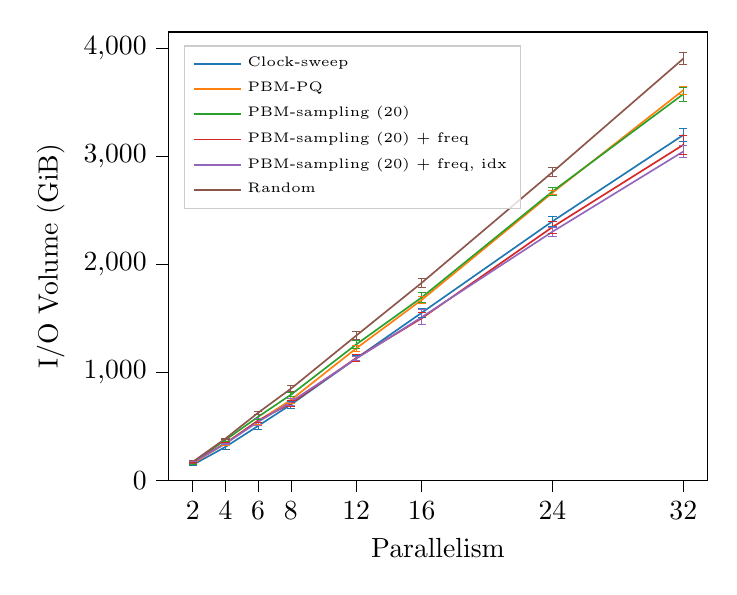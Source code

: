 % This file was created with tikzplotlib v0.10.1.
\begin{tikzpicture}

\definecolor{crimson2143940}{RGB}{214,39,40}
\definecolor{darkgray176}{RGB}{176,176,176}
\definecolor{darkorange25512714}{RGB}{255,127,14}
\definecolor{forestgreen4416044}{RGB}{44,160,44}
\definecolor{lightgray204}{RGB}{204,204,204}
\definecolor{mediumpurple148103189}{RGB}{148,103,189}
\definecolor{sienna1408675}{RGB}{140,86,75}
\definecolor{steelblue31119180}{RGB}{31,119,180}

\begin{axis}[
legend cell align={left},
legend style={
  font=\tiny,
  fill opacity=0.8,
  draw opacity=1,
  text opacity=1,
  at={(0.03,0.97)},
  anchor=north west,
  draw=lightgray204
},
tick align=outside,
tick pos=left,
%title={IO volume vs parallelism - TPCH},
x grid style={darkgray176},
xlabel={Parallelism},
xtick=data,
xmin=0.5, xmax=33.5,
xtick style={color=black},
y grid style={darkgray176},
ylabel={I/O Volume (GiB)},
ymin=0, ymax=4152.746,
ytick style={color=black}
]
\path [draw=steelblue31119180, line width=0.3px]
(axis cs:2,134.419)
--(axis cs:2,151.47);

\path [draw=steelblue31119180, line width=0.3px]
(axis cs:4,289.435)
--(axis cs:4,329.703);

\path [draw=steelblue31119180, line width=0.3px]
(axis cs:6,470.981)
--(axis cs:6,537.788);

\path [draw=steelblue31119180, line width=0.3px]
(axis cs:8,669.011)
--(axis cs:8,733.547);

\path [draw=steelblue31119180, line width=0.3px]
(axis cs:12,1106.316)
--(axis cs:12,1153.194);

\path [draw=steelblue31119180, line width=0.3px]
(axis cs:16,1511.205)
--(axis cs:16,1593.091);

\path [draw=steelblue31119180, line width=0.3px]
(axis cs:24,2356.254)
--(axis cs:24,2442.354);

\path [draw=steelblue31119180, line width=0.3px]
(axis cs:32,3136.751)
--(axis cs:32,3260.967);

\addplot [line width=0.3px, steelblue31119180, mark=-, mark size=1.5, mark options={solid}, only marks, forget plot]
table {%
2 134.419
4 289.435
6 470.981
8 669.011
12 1106.316
16 1511.205
24 2356.254
32 3136.751
};
\addplot [line width=0.3px, steelblue31119180, mark=-, mark size=1.5, mark options={solid}, only marks, forget plot]
table {%
2 151.47
4 329.703
6 537.788
8 733.547
12 1153.194
16 1593.091
24 2442.354
32 3260.967
};
\path [draw=darkorange25512714, line width=0.3px]
(axis cs:2,144.341)
--(axis cs:2,163.905);

\path [draw=darkorange25512714, line width=0.3px]
(axis cs:4,325.404)
--(axis cs:4,364.387);

\path [draw=darkorange25512714, line width=0.3px]
(axis cs:6,522.017)
--(axis cs:6,575.893);

\path [draw=darkorange25512714, line width=0.3px]
(axis cs:8,710.635)
--(axis cs:8,777.881);

\path [draw=darkorange25512714, line width=0.3px]
(axis cs:12,1192.696)
--(axis cs:12,1252.455);

\path [draw=darkorange25512714, line width=0.3px]
(axis cs:16,1635.461)
--(axis cs:16,1706.52);

\path [draw=darkorange25512714, line width=0.3px]
(axis cs:24,2645.243)
--(axis cs:24,2682.903);

\path [draw=darkorange25512714, line width=0.3px]
(axis cs:32,3573.978)
--(axis cs:32,3653.337);

\addplot [line width=0.3px, darkorange25512714, mark=-, mark size=1.5, mark options={solid}, only marks, forget plot]
table {%
2 144.341
4 325.404
6 522.017
8 710.635
12 1192.696
16 1635.461
24 2645.243
32 3573.978
};
\addplot [line width=0.3px, darkorange25512714, mark=-, mark size=1.5, mark options={solid}, only marks, forget plot]
table {%
2 163.905
4 364.387
6 575.893
8 777.881
12 1252.455
16 1706.52
24 2682.903
32 3653.337
};
\path [draw=forestgreen4416044, line width=0.3px]
(axis cs:2,152.054)
--(axis cs:2,178.685);

\path [draw=forestgreen4416044, line width=0.3px]
(axis cs:4,362.727)
--(axis cs:4,384.526);

\path [draw=forestgreen4416044, line width=0.3px]
(axis cs:6,567.586)
--(axis cs:6,609.718);

\path [draw=forestgreen4416044, line width=0.3px]
(axis cs:8,773.712)
--(axis cs:8,811.064);

\path [draw=forestgreen4416044, line width=0.3px]
(axis cs:12,1224.942)
--(axis cs:12,1293.349);

\path [draw=forestgreen4416044, line width=0.3px]
(axis cs:16,1649.241)
--(axis cs:16,1738.451);

\path [draw=forestgreen4416044, line width=0.3px]
(axis cs:24,2638.57)
--(axis cs:24,2713.862);

\path [draw=forestgreen4416044, line width=0.3px]
(axis cs:32,3512.017)
--(axis cs:32,3642.903);

\addplot [line width=0.3px, forestgreen4416044, mark=-, mark size=1.5, mark options={solid}, only marks, forget plot]
table {%
2 152.054
4 362.727
6 567.586
8 773.712
12 1224.942
16 1649.241
24 2638.57
32 3512.017
};
\addplot [line width=0.3px, forestgreen4416044, mark=-, mark size=1.5, mark options={solid}, only marks, forget plot]
table {%
2 178.685
4 384.526
6 609.718
8 811.064
12 1293.349
16 1738.451
24 2713.862
32 3642.903
};
\path [draw=crimson2143940, line width=0.3px]
(axis cs:2,162.778)
--(axis cs:2,174.144);

\path [draw=crimson2143940, line width=0.3px]
(axis cs:4,332.161)
--(axis cs:4,350.096);

\path [draw=crimson2143940, line width=0.3px]
(axis cs:6,538.493)
--(axis cs:6,569.844);

\path [draw=crimson2143940, line width=0.3px]
(axis cs:8,686.67)
--(axis cs:8,736.79);

\path [draw=crimson2143940, line width=0.3px]
(axis cs:12,1099.089)
--(axis cs:12,1168.094);

\path [draw=crimson2143940, line width=0.3px]
(axis cs:16,1442.198)
--(axis cs:16,1559.699);

\path [draw=crimson2143940, line width=0.3px]
(axis cs:24,2290.841)
--(axis cs:24,2401.414);

\path [draw=crimson2143940, line width=0.3px]
(axis cs:32,3016.37)
--(axis cs:32,3199.187);

\addplot [line width=0.3px, crimson2143940, mark=-, mark size=1.5, mark options={solid}, only marks, forget plot]
table {%
2 162.778
4 332.161
6 538.493
8 686.67
12 1099.089
16 1442.198
24 2290.841
32 3016.37
};
\addplot [line width=0.3px, crimson2143940, mark=-, mark size=1.5, mark options={solid}, only marks, forget plot]
table {%
2 174.144
4 350.096
6 569.844
8 736.79
12 1168.094
16 1559.699
24 2401.414
32 3199.187
};
\path [draw=mediumpurple148103189, line width=0.3px]
(axis cs:2,157.468)
--(axis cs:2,172.257);

\path [draw=mediumpurple148103189, line width=0.3px]
(axis cs:4,334.532)
--(axis cs:4,346.389);

\path [draw=mediumpurple148103189, line width=0.3px]
(axis cs:6,509.78)
--(axis cs:6,572.442);

\path [draw=mediumpurple148103189, line width=0.3px]
(axis cs:8,690.489)
--(axis cs:8,762.907);

\path [draw=mediumpurple148103189, line width=0.3px]
(axis cs:12,1110.394)
--(axis cs:12,1143.478);

\path [draw=mediumpurple148103189, line width=0.3px]
(axis cs:16,1441.163)
--(axis cs:16,1580.888);

\path [draw=mediumpurple148103189, line width=0.3px]
(axis cs:24,2260.593)
--(axis cs:24,2345.469);

\path [draw=mediumpurple148103189, line width=0.3px]
(axis cs:32,2990.814)
--(axis cs:32,3101.551);

\addplot [line width=0.3px, mediumpurple148103189, mark=-, mark size=1.5, mark options={solid}, only marks, forget plot]
table {%
2 157.468
4 334.532
6 509.78
8 690.489
12 1110.394
16 1441.163
24 2260.593
32 2990.814
};
\addplot [line width=0.3px, mediumpurple148103189, mark=-, mark size=1.5, mark options={solid}, only marks, forget plot]
table {%
2 172.257
4 346.389
6 572.442
8 762.907
12 1143.478
16 1580.888
24 2345.469
32 3101.551
};
\path [draw=sienna1408675, line width=0.3px]
(axis cs:2,158.286)
--(axis cs:2,184.072);

\path [draw=sienna1408675, line width=0.3px]
(axis cs:4,380.257)
--(axis cs:4,392.607);

\path [draw=sienna1408675, line width=0.3px]
(axis cs:6,609.835)
--(axis cs:6,642.466);

\path [draw=sienna1408675, line width=0.3px]
(axis cs:8,821.368)
--(axis cs:8,875.512);

\path [draw=sienna1408675, line width=0.3px]
(axis cs:12,1306.321)
--(axis cs:12,1375.116);

\path [draw=sienna1408675, line width=0.3px]
(axis cs:16,1790.28)
--(axis cs:16,1868.089);

\path [draw=sienna1408675, line width=0.3px]
(axis cs:24,2811.098)
--(axis cs:24,2898.608);

\path [draw=sienna1408675, line width=0.3px]
(axis cs:32,3850.023)
--(axis cs:32,3961.398);

\addplot [line width=0.3px, sienna1408675, mark=-, mark size=1.5, mark options={solid}, only marks, forget plot]
table {%
2 158.286
4 380.257
6 609.835
8 821.368
12 1306.321
16 1790.28
24 2811.098
32 3850.023
};
\addplot [line width=0.3px, sienna1408675, mark=-, mark size=1.5, mark options={solid}, only marks, forget plot]
table {%
2 184.072
4 392.607
6 642.466
8 875.512
12 1375.116
16 1868.089
24 2898.608
32 3961.398
};
\addplot [semithick, steelblue31119180]
table {%
2 142.945
4 309.569
6 504.384
8 701.279
12 1129.755
16 1552.148
24 2399.304
32 3198.859
};
\addlegendentry{Clock-sweep}
\addplot [semithick, darkorange25512714]
table {%
2 154.123
4 344.895
6 548.955
8 744.258
12 1222.575
16 1670.991
24 2664.073
32 3613.658
};
\addlegendentry{PBM-PQ}
\addplot [semithick, forestgreen4416044]
table {%
2 165.37
4 373.626
6 588.652
8 792.388
12 1259.145
16 1693.846
24 2676.216
32 3577.46
};
\addlegendentry{PBM-sampling (20)}
\addplot [semithick, crimson2143940]
table {%
2 168.461
4 341.129
6 554.168
8 711.73
12 1133.592
16 1500.949
24 2346.127
32 3107.778
};
\addlegendentry{PBM-sampling (20) + freq}
\addplot [semithick, mediumpurple148103189]
table {%
2 164.862
4 340.461
6 541.111
8 726.698
12 1126.936
16 1511.025
24 2303.031
32 3046.183
};
\addlegendentry{PBM-sampling (20) + freq, idx}
\addplot [semithick, sienna1408675]
table {%
2 171.179
4 386.432
6 626.15
8 848.44
12 1340.719
16 1829.185
24 2854.853
32 3905.71
};
\addlegendentry{Random}
\end{axis}

\end{tikzpicture}

